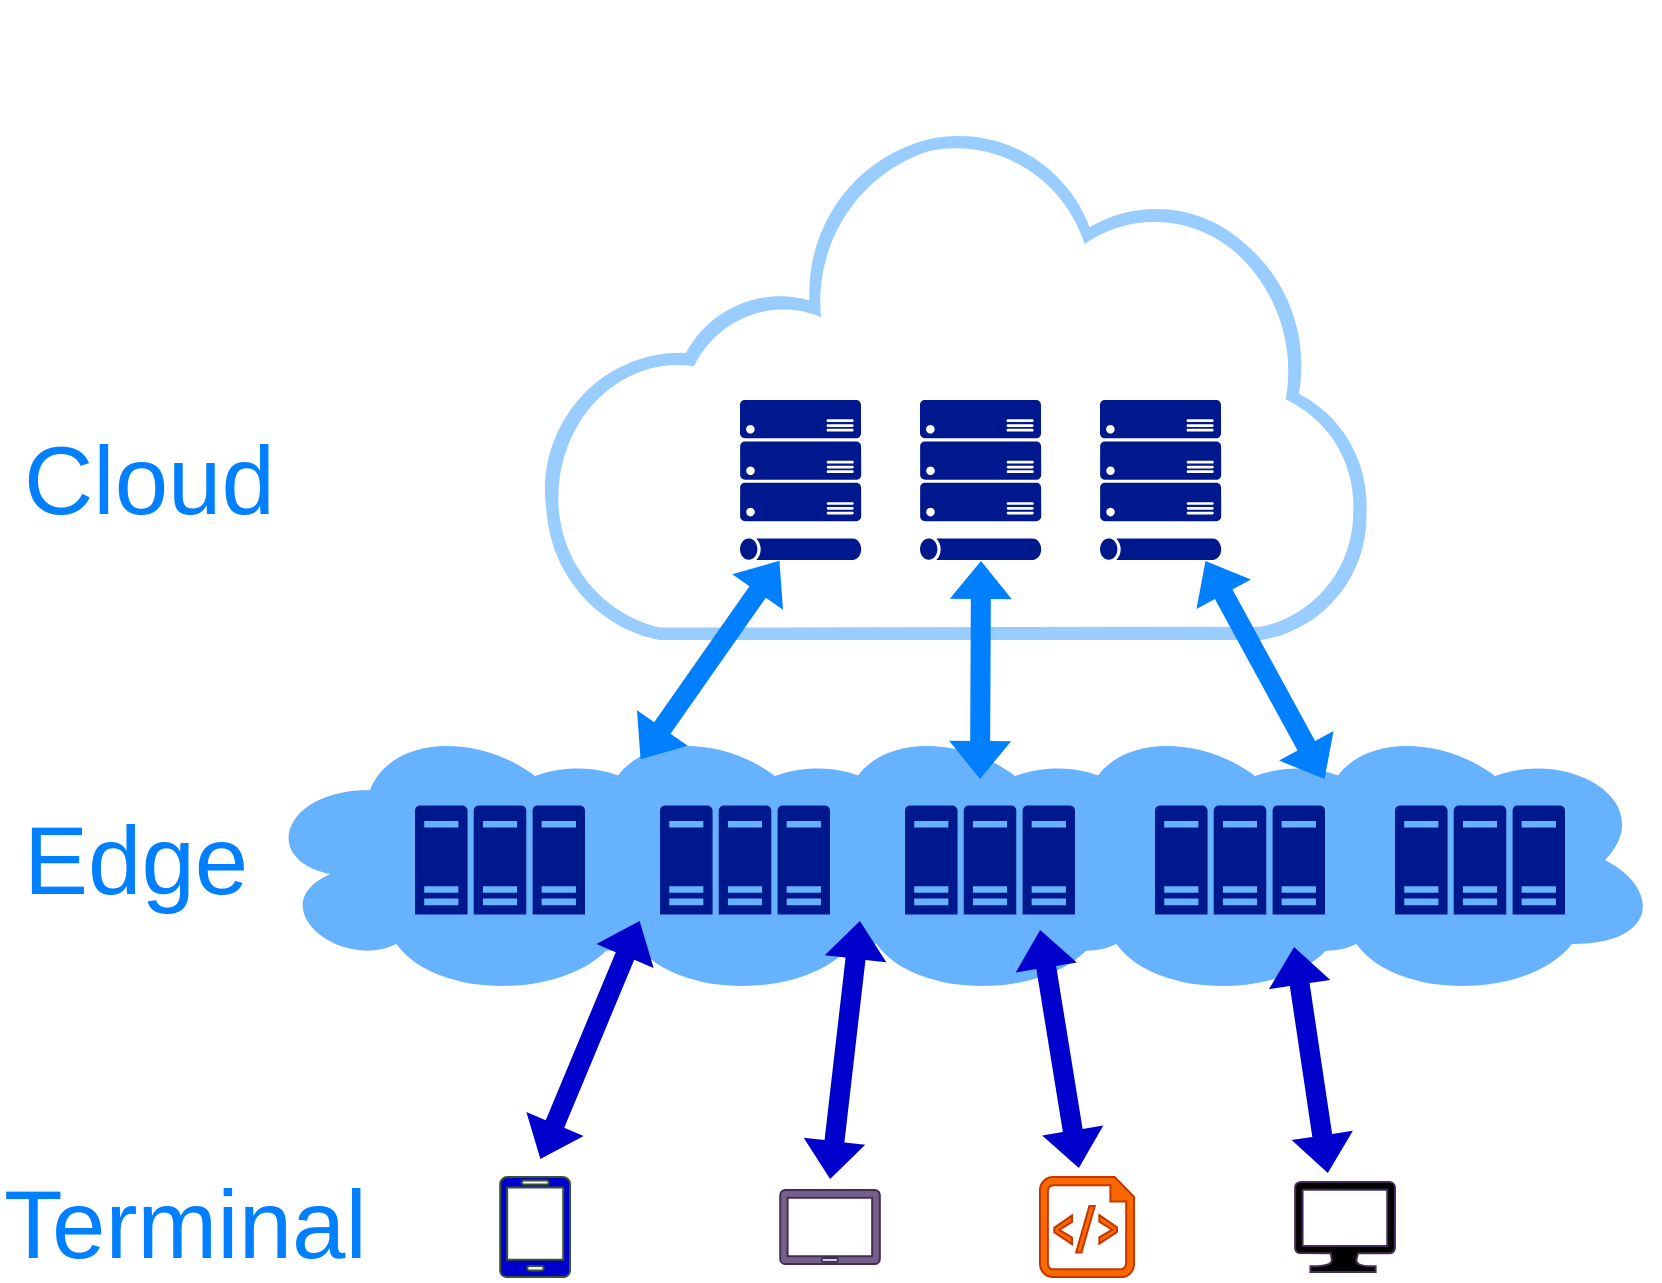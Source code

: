 <mxfile version="13.9.9" type="device"><diagram id="Y0GizLv_EwjbbOOIS6Kt" name="Page-1"><mxGraphModel dx="1913" dy="926" grid="1" gridSize="10" guides="1" tooltips="1" connect="1" arrows="1" fold="1" page="1" pageScale="1" pageWidth="827" pageHeight="1169" math="0" shadow="0"><root><mxCell id="0"/><mxCell id="1" parent="0"/><mxCell id="vc3K0Ig2fbHhlHtL_Ad6-1" value="" style="aspect=fixed;pointerEvents=1;shadow=0;dashed=0;html=1;strokeColor=none;labelPosition=center;verticalLabelPosition=bottom;verticalAlign=top;align=center;shape=mxgraph.mscae.enterprise.internet_hollow;fillColor=#99CCFF;" parent="1" vertex="1"><mxGeometry x="-540" y="92.9" width="414.68" height="257.1" as="geometry"/></mxCell><mxCell id="vc3K0Ig2fbHhlHtL_Ad6-2" value="" style="ellipse;shape=cloud;whiteSpace=wrap;html=1;fillColor=#66B2FF;strokeColor=none;" parent="1" vertex="1"><mxGeometry x="-680" y="390" width="220" height="140" as="geometry"/></mxCell><mxCell id="vc3K0Ig2fbHhlHtL_Ad6-10" value="" style="aspect=fixed;pointerEvents=1;shadow=0;dashed=0;html=1;strokeColor=none;labelPosition=center;verticalLabelPosition=bottom;verticalAlign=top;align=center;fillColor=#00188D;shape=mxgraph.mscae.general.tunnel" parent="1" vertex="1"><mxGeometry x="-770" y="30" width="20" as="geometry"/></mxCell><mxCell id="vc3K0Ig2fbHhlHtL_Ad6-12" value="" style="group" parent="1" vertex="1" connectable="0"><mxGeometry x="-440" y="230" width="70" height="80" as="geometry"/></mxCell><mxCell id="vc3K0Ig2fbHhlHtL_Ad6-6" value="" style="aspect=fixed;pointerEvents=1;shadow=0;dashed=0;html=1;strokeColor=none;labelPosition=center;verticalLabelPosition=bottom;verticalAlign=top;align=center;fillColor=#00188D;shape=mxgraph.azure.server_rack" parent="vc3K0Ig2fbHhlHtL_Ad6-12" vertex="1"><mxGeometry width="60.606" height="60.606" as="geometry"/></mxCell><mxCell id="vc3K0Ig2fbHhlHtL_Ad6-11" value="" style="aspect=fixed;pointerEvents=1;shadow=0;dashed=0;html=1;strokeColor=none;labelPosition=center;verticalLabelPosition=bottom;verticalAlign=top;align=center;fillColor=#00188D;shape=mxgraph.mscae.general.tunnel" parent="vc3K0Ig2fbHhlHtL_Ad6-12" vertex="1"><mxGeometry y="69.091" width="60.606" height="10.909" as="geometry"/></mxCell><mxCell id="vc3K0Ig2fbHhlHtL_Ad6-25" value="" style="ellipse;shape=cloud;whiteSpace=wrap;html=1;fillColor=#66B2FF;strokeColor=none;" parent="1" vertex="1"><mxGeometry x="-560" y="390" width="220" height="140" as="geometry"/></mxCell><mxCell id="vc3K0Ig2fbHhlHtL_Ad6-26" value="" style="ellipse;shape=cloud;whiteSpace=wrap;html=1;fillColor=#66B2FF;strokeColor=none;" parent="1" vertex="1"><mxGeometry x="-440" y="390" width="220" height="140" as="geometry"/></mxCell><mxCell id="vc3K0Ig2fbHhlHtL_Ad6-27" value="" style="ellipse;shape=cloud;whiteSpace=wrap;html=1;fillColor=#66B2FF;strokeColor=none;" parent="1" vertex="1"><mxGeometry x="-320" y="390" width="220" height="140" as="geometry"/></mxCell><mxCell id="vc3K0Ig2fbHhlHtL_Ad6-28" value="" style="ellipse;shape=cloud;whiteSpace=wrap;html=1;fillColor=#66B2FF;strokeColor=none;" parent="1" vertex="1"><mxGeometry x="-200" y="390" width="220" height="140" as="geometry"/></mxCell><mxCell id="vc3K0Ig2fbHhlHtL_Ad6-40" value="" style="aspect=fixed;pointerEvents=1;shadow=0;dashed=0;html=1;strokeColor=#3A5431;labelPosition=center;verticalLabelPosition=bottom;verticalAlign=top;align=center;shape=mxgraph.azure.mobile;fontColor=#ffffff;fillColor=#0000CC;" parent="1" vertex="1"><mxGeometry x="-560" y="618.5" width="35" height="50" as="geometry"/></mxCell><mxCell id="vc3K0Ig2fbHhlHtL_Ad6-41" value="" style="aspect=fixed;pointerEvents=1;shadow=0;dashed=0;html=1;strokeColor=#432D57;labelPosition=center;verticalLabelPosition=bottom;verticalAlign=top;align=center;fillColor=#76608a;shape=mxgraph.azure.tablet;fontColor=#ffffff;" parent="1" vertex="1"><mxGeometry x="-420" y="625" width="50" height="37" as="geometry"/></mxCell><mxCell id="vc3K0Ig2fbHhlHtL_Ad6-42" value="" style="aspect=fixed;pointerEvents=1;shadow=0;dashed=0;html=1;strokeColor=#C73500;labelPosition=center;verticalLabelPosition=bottom;verticalAlign=top;align=center;fillColor=#fa6800;shape=mxgraph.azure.script_file;fontColor=#ffffff;" parent="1" vertex="1"><mxGeometry x="-290" y="618.5" width="47" height="50" as="geometry"/></mxCell><mxCell id="vc3K0Ig2fbHhlHtL_Ad6-44" value="" style="aspect=fixed;pointerEvents=1;shadow=0;dashed=0;html=1;strokeColor=#432D57;labelPosition=center;verticalLabelPosition=bottom;verticalAlign=top;align=center;shape=mxgraph.azure.computer;fontColor=#ffffff;fillColor=#000000;" parent="1" vertex="1"><mxGeometry x="-162.5" y="621" width="50" height="45" as="geometry"/></mxCell><mxCell id="vc3K0Ig2fbHhlHtL_Ad6-45" value="" style="group" parent="1" vertex="1" connectable="0"><mxGeometry x="-350" y="230" width="70" height="80" as="geometry"/></mxCell><mxCell id="vc3K0Ig2fbHhlHtL_Ad6-46" value="" style="aspect=fixed;pointerEvents=1;shadow=0;dashed=0;html=1;strokeColor=none;labelPosition=center;verticalLabelPosition=bottom;verticalAlign=top;align=center;fillColor=#00188D;shape=mxgraph.azure.server_rack" parent="vc3K0Ig2fbHhlHtL_Ad6-45" vertex="1"><mxGeometry width="60.606" height="60.606" as="geometry"/></mxCell><mxCell id="vc3K0Ig2fbHhlHtL_Ad6-47" value="" style="aspect=fixed;pointerEvents=1;shadow=0;dashed=0;html=1;strokeColor=none;labelPosition=center;verticalLabelPosition=bottom;verticalAlign=top;align=center;fillColor=#00188D;shape=mxgraph.mscae.general.tunnel" parent="vc3K0Ig2fbHhlHtL_Ad6-45" vertex="1"><mxGeometry y="69.091" width="60.606" height="10.909" as="geometry"/></mxCell><mxCell id="vc3K0Ig2fbHhlHtL_Ad6-48" value="" style="group" parent="1" vertex="1" connectable="0"><mxGeometry x="-260" y="230" width="70" height="80" as="geometry"/></mxCell><mxCell id="vc3K0Ig2fbHhlHtL_Ad6-49" value="" style="aspect=fixed;pointerEvents=1;shadow=0;dashed=0;html=1;strokeColor=none;labelPosition=center;verticalLabelPosition=bottom;verticalAlign=top;align=center;fillColor=#00188D;shape=mxgraph.azure.server_rack" parent="vc3K0Ig2fbHhlHtL_Ad6-48" vertex="1"><mxGeometry width="60.606" height="60.606" as="geometry"/></mxCell><mxCell id="vc3K0Ig2fbHhlHtL_Ad6-50" value="" style="aspect=fixed;pointerEvents=1;shadow=0;dashed=0;html=1;strokeColor=none;labelPosition=center;verticalLabelPosition=bottom;verticalAlign=top;align=center;fillColor=#00188D;shape=mxgraph.mscae.general.tunnel" parent="vc3K0Ig2fbHhlHtL_Ad6-48" vertex="1"><mxGeometry y="69.091" width="60.606" height="10.909" as="geometry"/></mxCell><mxCell id="vc3K0Ig2fbHhlHtL_Ad6-51" value="" style="aspect=fixed;pointerEvents=1;shadow=0;dashed=0;html=1;strokeColor=none;labelPosition=center;verticalLabelPosition=bottom;verticalAlign=top;align=center;fillColor=#00188D;shape=mxgraph.mscae.enterprise.server_farm" parent="1" vertex="1"><mxGeometry x="-602.5" y="432.8" width="85" height="54.4" as="geometry"/></mxCell><mxCell id="vc3K0Ig2fbHhlHtL_Ad6-52" value="" style="aspect=fixed;pointerEvents=1;shadow=0;dashed=0;html=1;strokeColor=none;labelPosition=center;verticalLabelPosition=bottom;verticalAlign=top;align=center;fillColor=#00188D;shape=mxgraph.mscae.enterprise.server_farm" parent="1" vertex="1"><mxGeometry x="-480" y="432.8" width="85" height="54.4" as="geometry"/></mxCell><mxCell id="vc3K0Ig2fbHhlHtL_Ad6-53" value="" style="aspect=fixed;pointerEvents=1;shadow=0;dashed=0;html=1;strokeColor=none;labelPosition=center;verticalLabelPosition=bottom;verticalAlign=top;align=center;fillColor=#00188D;shape=mxgraph.mscae.enterprise.server_farm" parent="1" vertex="1"><mxGeometry x="-357.5" y="432.8" width="85" height="54.4" as="geometry"/></mxCell><mxCell id="vc3K0Ig2fbHhlHtL_Ad6-54" value="" style="aspect=fixed;pointerEvents=1;shadow=0;dashed=0;html=1;strokeColor=none;labelPosition=center;verticalLabelPosition=bottom;verticalAlign=top;align=center;fillColor=#00188D;shape=mxgraph.mscae.enterprise.server_farm" parent="1" vertex="1"><mxGeometry x="-232.5" y="432.8" width="85" height="54.4" as="geometry"/></mxCell><mxCell id="vc3K0Ig2fbHhlHtL_Ad6-55" value="" style="aspect=fixed;pointerEvents=1;shadow=0;dashed=0;html=1;strokeColor=none;labelPosition=center;verticalLabelPosition=bottom;verticalAlign=top;align=center;fillColor=#00188D;shape=mxgraph.mscae.enterprise.server_farm" parent="1" vertex="1"><mxGeometry x="-112.5" y="432.8" width="85" height="54.4" as="geometry"/></mxCell><mxCell id="vc3K0Ig2fbHhlHtL_Ad6-56" value="Cloud" style="text;html=1;strokeColor=none;fillColor=none;align=left;verticalAlign=middle;whiteSpace=wrap;rounded=0;fontColor=#007FFF;fontSize=48;" parent="1" vertex="1"><mxGeometry x="-800" y="260" width="40" height="20" as="geometry"/></mxCell><mxCell id="vc3K0Ig2fbHhlHtL_Ad6-58" value="Edge" style="text;html=1;strokeColor=none;fillColor=none;align=left;verticalAlign=middle;whiteSpace=wrap;rounded=0;fontColor=#007FFF;fontSize=48;" parent="1" vertex="1"><mxGeometry x="-800" y="450" width="40" height="20" as="geometry"/></mxCell><mxCell id="vc3K0Ig2fbHhlHtL_Ad6-59" value="Terminal" style="text;html=1;strokeColor=none;fillColor=none;align=left;verticalAlign=middle;whiteSpace=wrap;rounded=0;fontColor=#007FFF;fontSize=48;" parent="1" vertex="1"><mxGeometry x="-810" y="631.5" width="40" height="20" as="geometry"/></mxCell><mxCell id="vc3K0Ig2fbHhlHtL_Ad6-69" value="" style="shape=flexArrow;endArrow=classic;startArrow=classic;html=1;labelBackgroundColor=#007FFF;fillColor=#007FFF;fontSize=48;fontColor=#007FFF;strokeColor=none;" parent="1" edge="1"><mxGeometry width="50" height="50" relative="1" as="geometry"><mxPoint x="-490" y="410" as="sourcePoint"/><mxPoint x="-420" y="310" as="targetPoint"/></mxGeometry></mxCell><mxCell id="vc3K0Ig2fbHhlHtL_Ad6-70" value="" style="shape=flexArrow;endArrow=classic;startArrow=classic;html=1;labelBackgroundColor=#007FFF;fillColor=#007FFF;fontSize=48;fontColor=#007FFF;strokeColor=none;" parent="1" edge="1"><mxGeometry width="50" height="50" relative="1" as="geometry"><mxPoint x="-320" y="420" as="sourcePoint"/><mxPoint x="-319.5" y="310" as="targetPoint"/></mxGeometry></mxCell><mxCell id="vc3K0Ig2fbHhlHtL_Ad6-71" value="" style="shape=flexArrow;endArrow=classic;startArrow=classic;html=1;labelBackgroundColor=#007FFF;fillColor=#007FFF;fontSize=48;fontColor=#007FFF;strokeColor=none;" parent="1" edge="1"><mxGeometry width="50" height="50" relative="1" as="geometry"><mxPoint x="-147.5" y="420" as="sourcePoint"/><mxPoint x="-207.5" y="310" as="targetPoint"/></mxGeometry></mxCell><mxCell id="vc3K0Ig2fbHhlHtL_Ad6-73" value="" style="shape=flexArrow;endArrow=classic;startArrow=classic;html=1;labelBackgroundColor=#007FFF;fontSize=48;fontColor=#007FFF;strokeColor=none;fillColor=#0000CC;" parent="1" edge="1"><mxGeometry width="50" height="50" relative="1" as="geometry"><mxPoint x="-540" y="610" as="sourcePoint"/><mxPoint x="-490" y="490" as="targetPoint"/></mxGeometry></mxCell><mxCell id="vc3K0Ig2fbHhlHtL_Ad6-74" value="" style="shape=flexArrow;endArrow=classic;startArrow=classic;html=1;labelBackgroundColor=#007FFF;fontSize=48;fontColor=#007FFF;strokeColor=none;fillColor=#0000CC;exitX=0.33;exitY=-0.089;exitDx=0;exitDy=0;exitPerimeter=0;entryX=0.168;entryY=0.807;entryDx=0;entryDy=0;entryPerimeter=0;" parent="1" source="vc3K0Ig2fbHhlHtL_Ad6-44" target="vc3K0Ig2fbHhlHtL_Ad6-28" edge="1"><mxGeometry width="50" height="50" relative="1" as="geometry"><mxPoint x="-150" y="610" as="sourcePoint"/><mxPoint x="-190" y="500" as="targetPoint"/></mxGeometry></mxCell><mxCell id="vc3K0Ig2fbHhlHtL_Ad6-75" value="" style="shape=flexArrow;endArrow=classic;startArrow=classic;html=1;labelBackgroundColor=#007FFF;fontSize=48;fontColor=#007FFF;strokeColor=none;fillColor=#0000CC;" parent="1" edge="1"><mxGeometry width="50" height="50" relative="1" as="geometry"><mxPoint x="-395" y="620" as="sourcePoint"/><mxPoint x="-380" y="490" as="targetPoint"/></mxGeometry></mxCell><mxCell id="vc3K0Ig2fbHhlHtL_Ad6-79" value="" style="shape=flexArrow;endArrow=classic;startArrow=classic;html=1;labelBackgroundColor=#007FFF;fontSize=48;fontColor=#007FFF;strokeColor=none;fillColor=#0000CC;" parent="1" edge="1"><mxGeometry width="50" height="50" relative="1" as="geometry"><mxPoint x="-270.5" y="614.5" as="sourcePoint"/><mxPoint x="-290" y="494.5" as="targetPoint"/></mxGeometry></mxCell></root></mxGraphModel></diagram></mxfile>